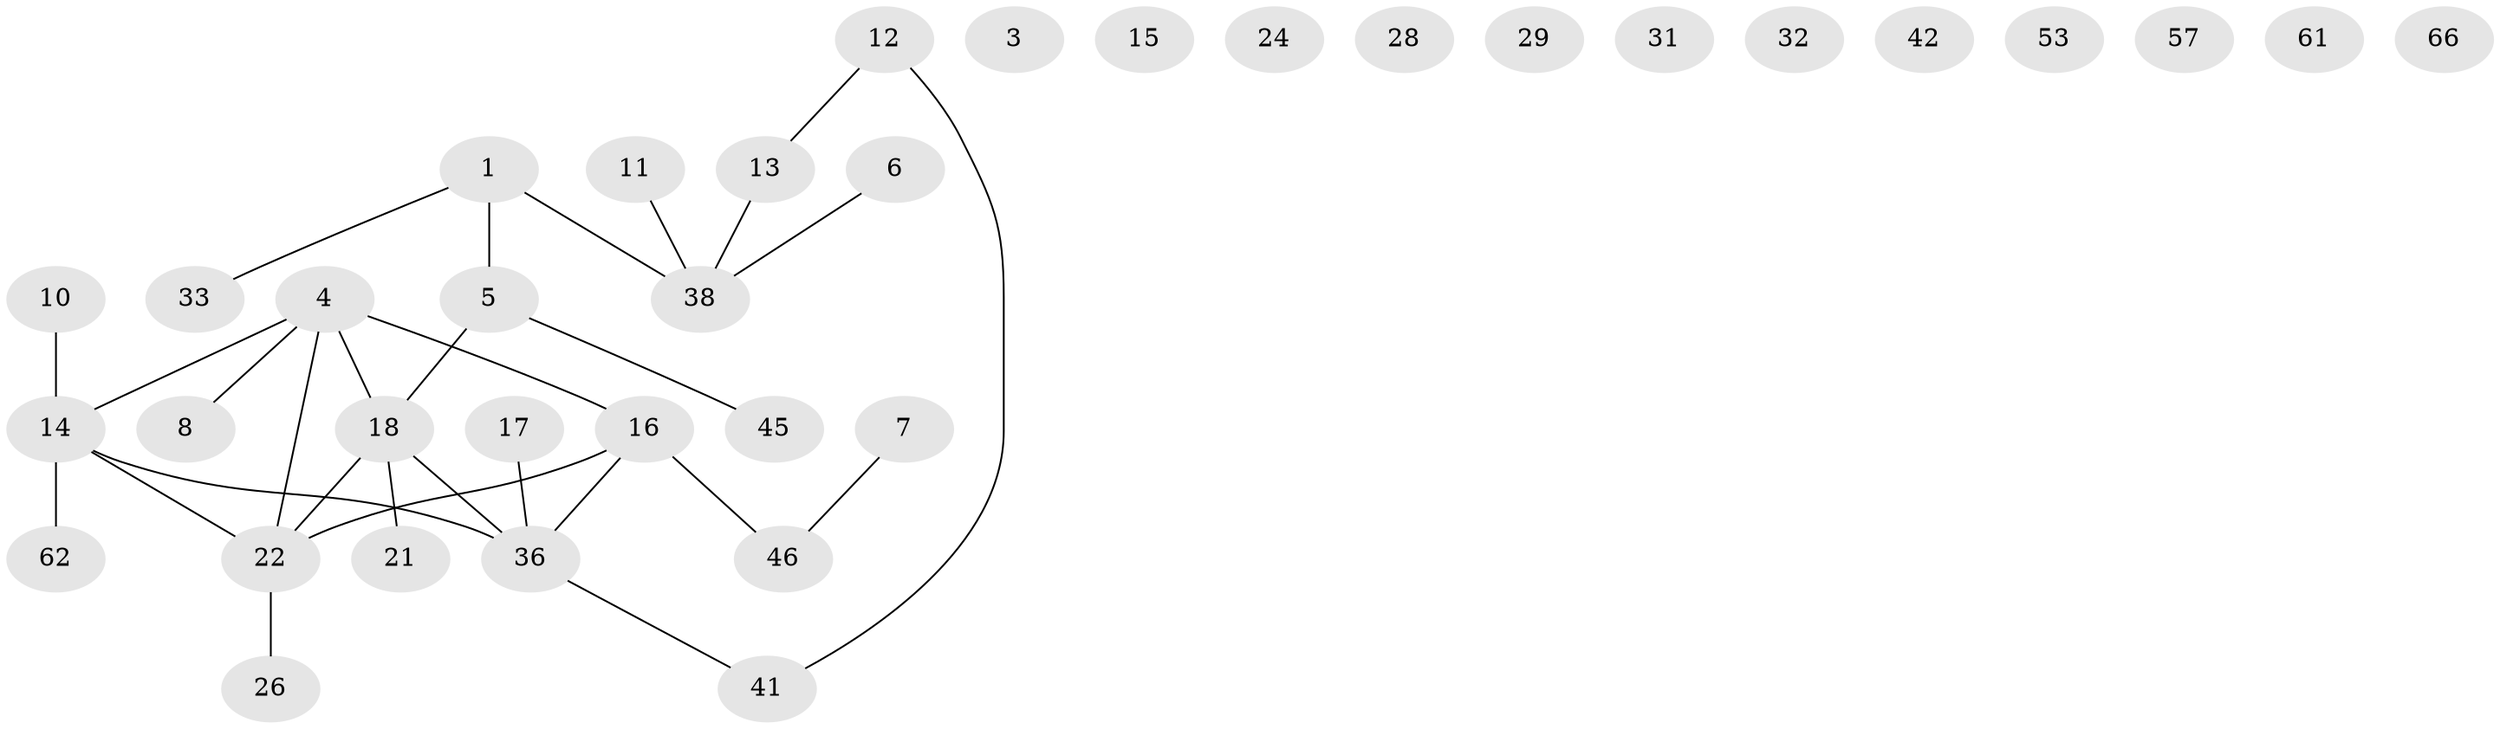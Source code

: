 // original degree distribution, {2: 0.22727272727272727, 4: 0.09090909090909091, 0: 0.16666666666666666, 1: 0.3484848484848485, 3: 0.12121212121212122, 6: 0.030303030303030304, 5: 0.015151515151515152}
// Generated by graph-tools (version 1.1) at 2025/13/03/09/25 04:13:12]
// undirected, 36 vertices, 29 edges
graph export_dot {
graph [start="1"]
  node [color=gray90,style=filled];
  1 [super="+47+2"];
  3;
  4 [super="+9"];
  5;
  6;
  7;
  8;
  10 [super="+49"];
  11;
  12 [super="+27"];
  13;
  14 [super="+20+43+37"];
  15;
  16 [super="+40"];
  17;
  18 [super="+19+65"];
  21;
  22 [super="+25+23+30"];
  24;
  26 [super="+34"];
  28 [super="+35"];
  29;
  31;
  32;
  33;
  36 [super="+60"];
  38 [super="+50"];
  41;
  42;
  45 [super="+48"];
  46 [super="+56"];
  53;
  57;
  61;
  62;
  66;
  1 -- 5;
  1 -- 38;
  1 -- 33;
  4 -- 16;
  4 -- 22;
  4 -- 8;
  4 -- 14;
  4 -- 18;
  5 -- 45;
  5 -- 18;
  6 -- 38;
  7 -- 46;
  10 -- 14;
  11 -- 38;
  12 -- 41;
  12 -- 13;
  13 -- 38;
  14 -- 22;
  14 -- 62;
  14 -- 36;
  16 -- 46;
  16 -- 36;
  16 -- 22;
  17 -- 36;
  18 -- 36;
  18 -- 21;
  18 -- 22;
  22 -- 26;
  36 -- 41;
}
